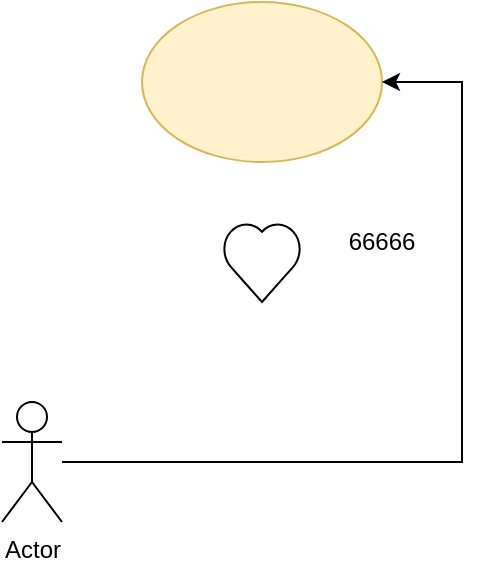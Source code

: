 <mxfile version="13.0.9">
    <diagram id="6hGFLwfOUW9BJ-s0fimq" name="Page-1">
        <mxGraphModel dx="568" dy="392" grid="1" gridSize="10" guides="1" tooltips="1" connect="1" arrows="1" fold="1" page="1" pageScale="1" pageWidth="827" pageHeight="1169" math="0" shadow="0">
            <root>
                <mxCell id="0"/>
                <mxCell id="1" parent="0"/>
                <mxCell id="2" value="" style="ellipse;whiteSpace=wrap;html=1;fillColor=#fff2cc;strokeColor=#d6b656;" parent="1" vertex="1">
                    <mxGeometry x="170" y="80" width="120" height="80" as="geometry"/>
                </mxCell>
                <mxCell id="4" style="edgeStyle=orthogonalEdgeStyle;rounded=0;orthogonalLoop=1;jettySize=auto;html=1;entryX=1;entryY=0.5;entryDx=0;entryDy=0;" parent="1" source="3" target="2" edge="1">
                    <mxGeometry relative="1" as="geometry">
                        <mxPoint x="320" y="110" as="targetPoint"/>
                        <Array as="points">
                            <mxPoint x="330" y="310"/>
                            <mxPoint x="330" y="120"/>
                        </Array>
                    </mxGeometry>
                </mxCell>
                <mxCell id="3" value="Actor" style="shape=umlActor;verticalLabelPosition=bottom;labelBackgroundColor=#ffffff;verticalAlign=top;html=1;outlineConnect=0;" parent="1" vertex="1">
                    <mxGeometry x="100" y="280" width="30" height="60" as="geometry"/>
                </mxCell>
                <mxCell id="5" value="" style="verticalLabelPosition=bottom;verticalAlign=top;html=1;shape=mxgraph.basic.heart" parent="1" vertex="1">
                    <mxGeometry x="210" y="190" width="40" height="40" as="geometry"/>
                </mxCell>
                <mxCell id="6" value="66666&lt;br&gt;" style="text;html=1;strokeColor=none;fillColor=none;align=center;verticalAlign=middle;whiteSpace=wrap;rounded=0;" vertex="1" parent="1">
                    <mxGeometry x="270" y="190" width="40" height="20" as="geometry"/>
                </mxCell>
            </root>
        </mxGraphModel>
    </diagram>
</mxfile>